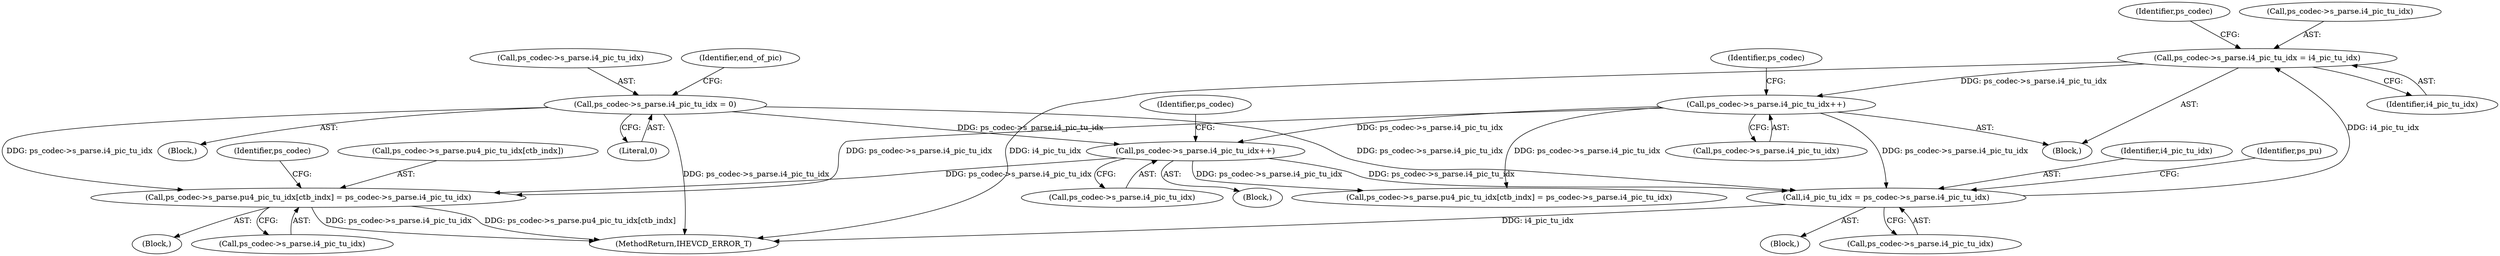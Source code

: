 digraph "0_Android_2b9fb0c2074d370a254b35e2489de2d94943578d@array" {
"1002884" [label="(Call,ps_codec->s_parse.pu4_pic_tu_idx[ctb_indx] = ps_codec->s_parse.i4_pic_tu_idx)"];
"1002055" [label="(Call,ps_codec->s_parse.i4_pic_tu_idx++)"];
"1001933" [label="(Call,ps_codec->s_parse.i4_pic_tu_idx = i4_pic_tu_idx)"];
"1001806" [label="(Call,i4_pic_tu_idx = ps_codec->s_parse.i4_pic_tu_idx)"];
"1001074" [label="(Call,ps_codec->s_parse.i4_pic_tu_idx = 0)"];
"1002302" [label="(Call,ps_codec->s_parse.i4_pic_tu_idx++)"];
"1001943" [label="(Identifier,ps_codec)"];
"1001082" [label="(Identifier,end_of_pic)"];
"1001786" [label="(Block,)"];
"1002056" [label="(Call,ps_codec->s_parse.i4_pic_tu_idx)"];
"1001075" [label="(Call,ps_codec->s_parse.i4_pic_tu_idx)"];
"1002747" [label="(Block,)"];
"1002055" [label="(Call,ps_codec->s_parse.i4_pic_tu_idx++)"];
"1001933" [label="(Call,ps_codec->s_parse.i4_pic_tu_idx = i4_pic_tu_idx)"];
"1001080" [label="(Literal,0)"];
"1003017" [label="(Call,ps_codec->s_parse.pu4_pic_tu_idx[ctb_indx] = ps_codec->s_parse.i4_pic_tu_idx)"];
"1002884" [label="(Call,ps_codec->s_parse.pu4_pic_tu_idx[ctb_indx] = ps_codec->s_parse.i4_pic_tu_idx)"];
"1001934" [label="(Call,ps_codec->s_parse.i4_pic_tu_idx)"];
"1002885" [label="(Call,ps_codec->s_parse.pu4_pic_tu_idx[ctb_indx])"];
"1002065" [label="(Identifier,ps_codec)"];
"1002892" [label="(Call,ps_codec->s_parse.i4_pic_tu_idx)"];
"1002164" [label="(Block,)"];
"1005291" [label="(MethodReturn,IHEVCD_ERROR_T)"];
"1001062" [label="(Block,)"];
"1002303" [label="(Call,ps_codec->s_parse.i4_pic_tu_idx)"];
"1003033" [label="(Identifier,ps_codec)"];
"1001939" [label="(Identifier,i4_pic_tu_idx)"];
"1001807" [label="(Identifier,i4_pic_tu_idx)"];
"1001871" [label="(Block,)"];
"1001806" [label="(Call,i4_pic_tu_idx = ps_codec->s_parse.i4_pic_tu_idx)"];
"1001815" [label="(Identifier,ps_pu)"];
"1001808" [label="(Call,ps_codec->s_parse.i4_pic_tu_idx)"];
"1002312" [label="(Identifier,ps_codec)"];
"1002302" [label="(Call,ps_codec->s_parse.i4_pic_tu_idx++)"];
"1001074" [label="(Call,ps_codec->s_parse.i4_pic_tu_idx = 0)"];
"1002884" -> "1002747"  [label="AST: "];
"1002884" -> "1002892"  [label="CFG: "];
"1002885" -> "1002884"  [label="AST: "];
"1002892" -> "1002884"  [label="AST: "];
"1003033" -> "1002884"  [label="CFG: "];
"1002884" -> "1005291"  [label="DDG: ps_codec->s_parse.i4_pic_tu_idx"];
"1002884" -> "1005291"  [label="DDG: ps_codec->s_parse.pu4_pic_tu_idx[ctb_indx]"];
"1002055" -> "1002884"  [label="DDG: ps_codec->s_parse.i4_pic_tu_idx"];
"1002302" -> "1002884"  [label="DDG: ps_codec->s_parse.i4_pic_tu_idx"];
"1001074" -> "1002884"  [label="DDG: ps_codec->s_parse.i4_pic_tu_idx"];
"1002055" -> "1001871"  [label="AST: "];
"1002055" -> "1002056"  [label="CFG: "];
"1002056" -> "1002055"  [label="AST: "];
"1002065" -> "1002055"  [label="CFG: "];
"1002055" -> "1001806"  [label="DDG: ps_codec->s_parse.i4_pic_tu_idx"];
"1001933" -> "1002055"  [label="DDG: ps_codec->s_parse.i4_pic_tu_idx"];
"1002055" -> "1002302"  [label="DDG: ps_codec->s_parse.i4_pic_tu_idx"];
"1002055" -> "1003017"  [label="DDG: ps_codec->s_parse.i4_pic_tu_idx"];
"1001933" -> "1001871"  [label="AST: "];
"1001933" -> "1001939"  [label="CFG: "];
"1001934" -> "1001933"  [label="AST: "];
"1001939" -> "1001933"  [label="AST: "];
"1001943" -> "1001933"  [label="CFG: "];
"1001933" -> "1005291"  [label="DDG: i4_pic_tu_idx"];
"1001806" -> "1001933"  [label="DDG: i4_pic_tu_idx"];
"1001806" -> "1001786"  [label="AST: "];
"1001806" -> "1001808"  [label="CFG: "];
"1001807" -> "1001806"  [label="AST: "];
"1001808" -> "1001806"  [label="AST: "];
"1001815" -> "1001806"  [label="CFG: "];
"1001806" -> "1005291"  [label="DDG: i4_pic_tu_idx"];
"1001074" -> "1001806"  [label="DDG: ps_codec->s_parse.i4_pic_tu_idx"];
"1002302" -> "1001806"  [label="DDG: ps_codec->s_parse.i4_pic_tu_idx"];
"1001074" -> "1001062"  [label="AST: "];
"1001074" -> "1001080"  [label="CFG: "];
"1001075" -> "1001074"  [label="AST: "];
"1001080" -> "1001074"  [label="AST: "];
"1001082" -> "1001074"  [label="CFG: "];
"1001074" -> "1005291"  [label="DDG: ps_codec->s_parse.i4_pic_tu_idx"];
"1001074" -> "1002302"  [label="DDG: ps_codec->s_parse.i4_pic_tu_idx"];
"1002302" -> "1002164"  [label="AST: "];
"1002302" -> "1002303"  [label="CFG: "];
"1002303" -> "1002302"  [label="AST: "];
"1002312" -> "1002302"  [label="CFG: "];
"1002302" -> "1003017"  [label="DDG: ps_codec->s_parse.i4_pic_tu_idx"];
}
